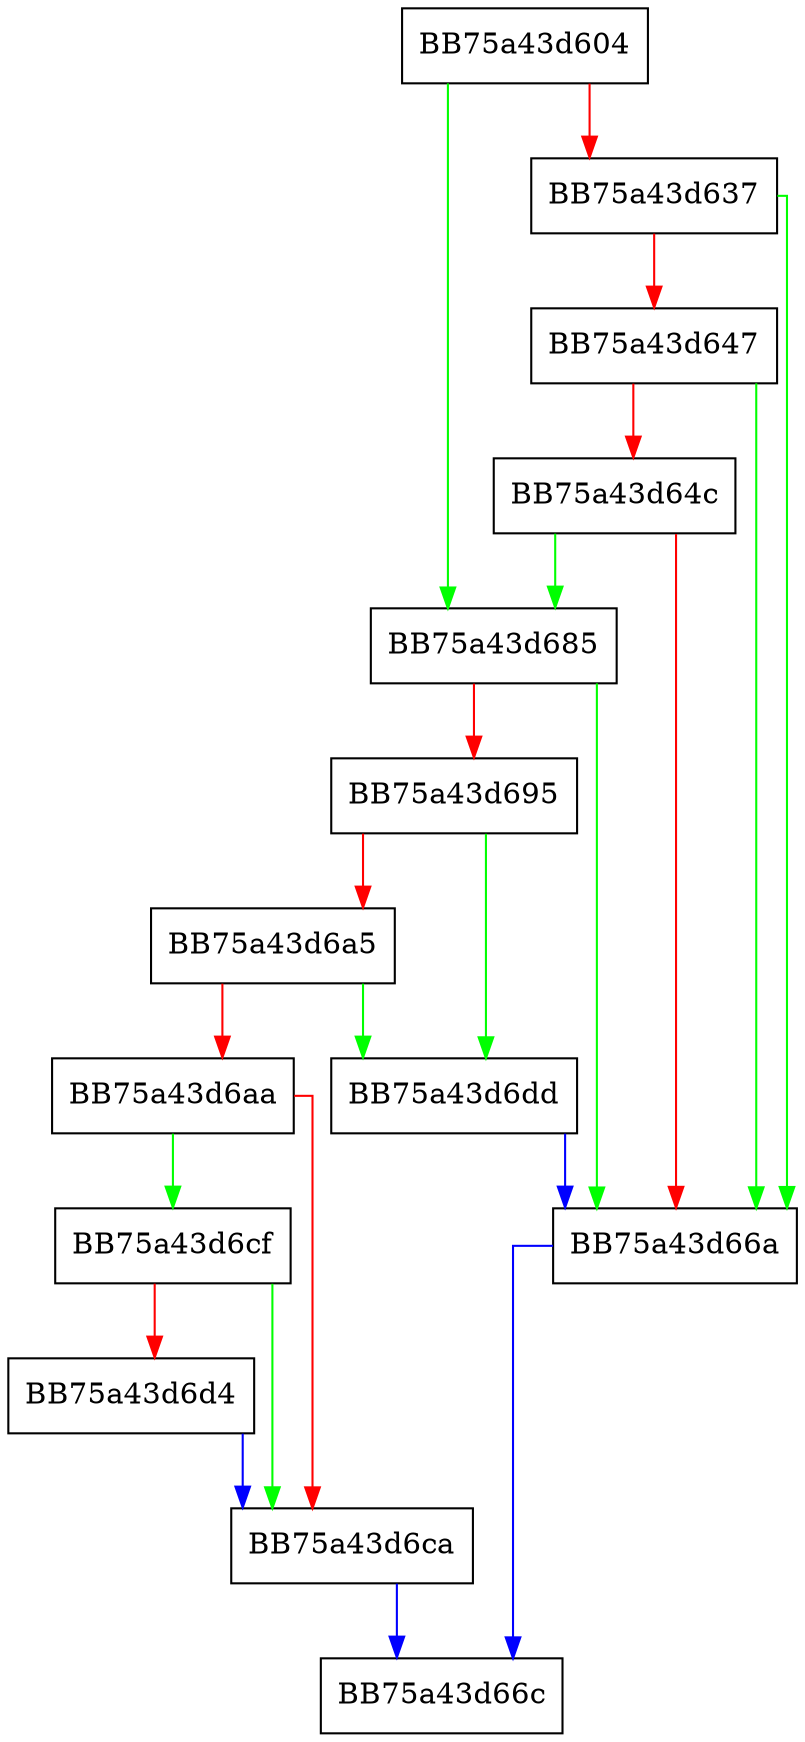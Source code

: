 digraph FolderExistsCached {
  node [shape="box"];
  graph [splines=ortho];
  BB75a43d604 -> BB75a43d685 [color="green"];
  BB75a43d604 -> BB75a43d637 [color="red"];
  BB75a43d637 -> BB75a43d66a [color="green"];
  BB75a43d637 -> BB75a43d647 [color="red"];
  BB75a43d647 -> BB75a43d66a [color="green"];
  BB75a43d647 -> BB75a43d64c [color="red"];
  BB75a43d64c -> BB75a43d685 [color="green"];
  BB75a43d64c -> BB75a43d66a [color="red"];
  BB75a43d66a -> BB75a43d66c [color="blue"];
  BB75a43d685 -> BB75a43d66a [color="green"];
  BB75a43d685 -> BB75a43d695 [color="red"];
  BB75a43d695 -> BB75a43d6dd [color="green"];
  BB75a43d695 -> BB75a43d6a5 [color="red"];
  BB75a43d6a5 -> BB75a43d6dd [color="green"];
  BB75a43d6a5 -> BB75a43d6aa [color="red"];
  BB75a43d6aa -> BB75a43d6cf [color="green"];
  BB75a43d6aa -> BB75a43d6ca [color="red"];
  BB75a43d6ca -> BB75a43d66c [color="blue"];
  BB75a43d6cf -> BB75a43d6ca [color="green"];
  BB75a43d6cf -> BB75a43d6d4 [color="red"];
  BB75a43d6d4 -> BB75a43d6ca [color="blue"];
  BB75a43d6dd -> BB75a43d66a [color="blue"];
}